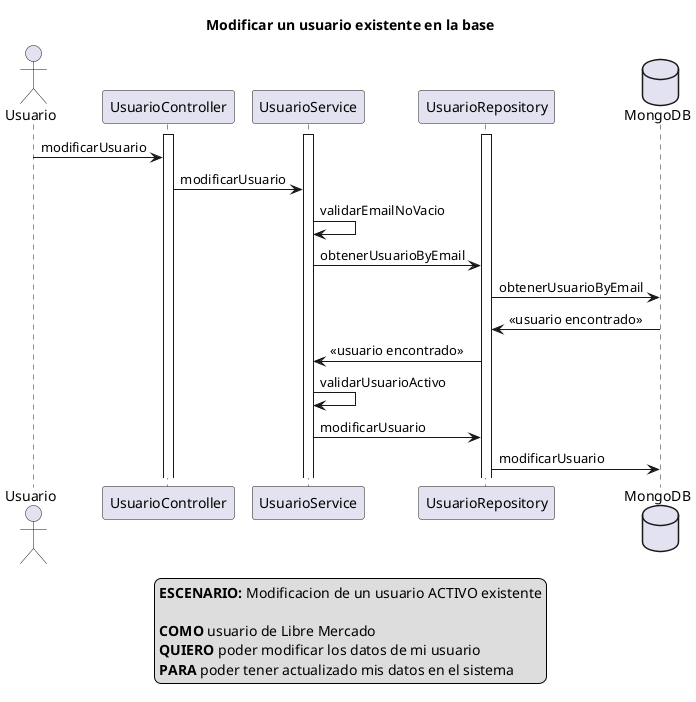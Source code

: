 @startuml
actor Usuario
activate UsuarioController
activate UsuarioService
activate UsuarioRepository
database MongoDB

title Modificar un usuario existente en la base

Usuario -> UsuarioController: modificarUsuario

UsuarioController -> UsuarioService: modificarUsuario

UsuarioService -> UsuarioService: validarEmailNoVacio

UsuarioService -> UsuarioRepository: obtenerUsuarioByEmail

UsuarioRepository -> MongoDB: obtenerUsuarioByEmail

MongoDB -> UsuarioRepository: <<usuario encontrado>>

UsuarioRepository -> UsuarioService: <<usuario encontrado>>

UsuarioService -> UsuarioService: validarUsuarioActivo

UsuarioService -> UsuarioRepository: modificarUsuario

UsuarioRepository -> MongoDB: modificarUsuario


legend
<b>ESCENARIO:</b> Modificacion de un usuario ACTIVO existente

<b>COMO</b> usuario de Libre Mercado 
<b>QUIERO</b> poder modificar los datos de mi usuario
<b>PARA</b> poder tener actualizado mis datos en el sistema
end legend

@enduml